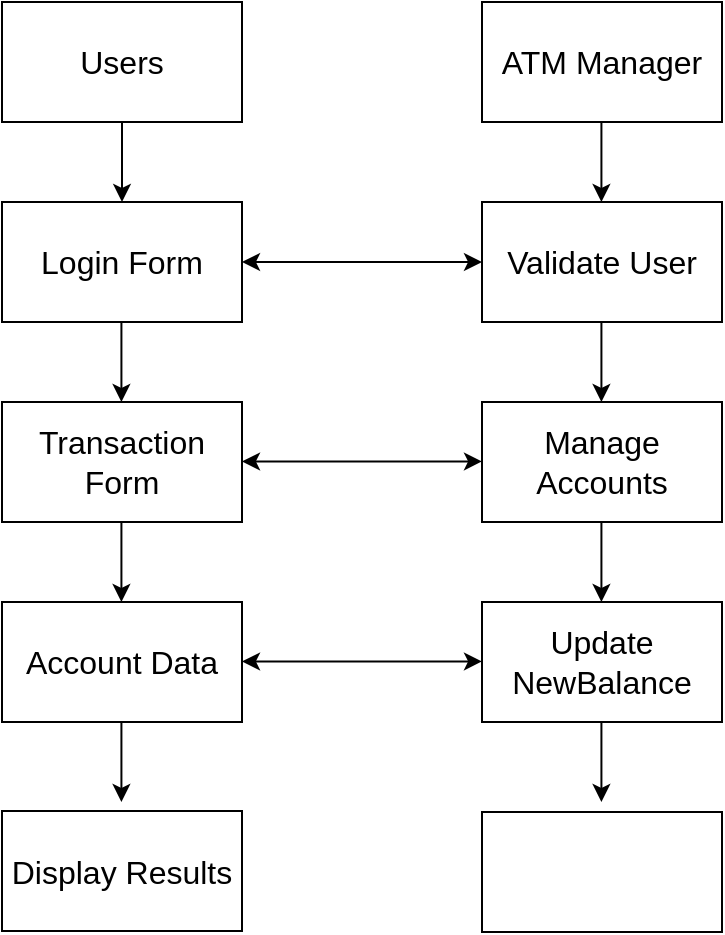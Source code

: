 <mxfile version="24.4.8" type="device">
  <diagram name="第 1 页" id="dXrVgooJHMjQglT5HgRH">
    <mxGraphModel dx="1373" dy="707" grid="1" gridSize="10" guides="1" tooltips="1" connect="1" arrows="1" fold="1" page="1" pageScale="1" pageWidth="827" pageHeight="1169" math="0" shadow="0">
      <root>
        <mxCell id="0" />
        <mxCell id="1" parent="0" />
        <mxCell id="bm20CL4cJ3gk3hjGzm2E-1" value="&lt;font style=&quot;font-size: 16px;&quot;&gt;Users&lt;/font&gt;" style="rounded=0;whiteSpace=wrap;html=1;" vertex="1" parent="1">
          <mxGeometry x="120" y="180" width="120" height="60" as="geometry" />
        </mxCell>
        <mxCell id="bm20CL4cJ3gk3hjGzm2E-2" value="&lt;font style=&quot;font-size: 16px;&quot;&gt;Display Results&lt;/font&gt;" style="rounded=0;whiteSpace=wrap;html=1;" vertex="1" parent="1">
          <mxGeometry x="120" y="584.5" width="120" height="60" as="geometry" />
        </mxCell>
        <mxCell id="bm20CL4cJ3gk3hjGzm2E-3" value="" style="rounded=0;whiteSpace=wrap;html=1;" vertex="1" parent="1">
          <mxGeometry x="360" y="585" width="120" height="60" as="geometry" />
        </mxCell>
        <mxCell id="bm20CL4cJ3gk3hjGzm2E-4" value="&lt;font style=&quot;font-size: 16px;&quot;&gt;Update NewBalance&lt;/font&gt;" style="rounded=0;whiteSpace=wrap;html=1;" vertex="1" parent="1">
          <mxGeometry x="360" y="480" width="120" height="60" as="geometry" />
        </mxCell>
        <mxCell id="bm20CL4cJ3gk3hjGzm2E-5" value="&lt;font style=&quot;font-size: 16px;&quot;&gt;Account Data&lt;/font&gt;" style="rounded=0;whiteSpace=wrap;html=1;" vertex="1" parent="1">
          <mxGeometry x="120" y="480" width="120" height="60" as="geometry" />
        </mxCell>
        <mxCell id="bm20CL4cJ3gk3hjGzm2E-6" value="&lt;font style=&quot;font-size: 16px;&quot;&gt;Manage Accounts&lt;/font&gt;" style="rounded=0;whiteSpace=wrap;html=1;" vertex="1" parent="1">
          <mxGeometry x="360" y="380" width="120" height="60" as="geometry" />
        </mxCell>
        <mxCell id="bm20CL4cJ3gk3hjGzm2E-7" value="&lt;font style=&quot;font-size: 16px;&quot;&gt;Transaction Form&lt;/font&gt;" style="rounded=0;whiteSpace=wrap;html=1;" vertex="1" parent="1">
          <mxGeometry x="120" y="380" width="120" height="60" as="geometry" />
        </mxCell>
        <mxCell id="bm20CL4cJ3gk3hjGzm2E-8" value="&lt;font style=&quot;font-size: 16px;&quot;&gt;Login Form&lt;/font&gt;" style="rounded=0;whiteSpace=wrap;html=1;" vertex="1" parent="1">
          <mxGeometry x="120" y="280" width="120" height="60" as="geometry" />
        </mxCell>
        <mxCell id="bm20CL4cJ3gk3hjGzm2E-9" value="&lt;font style=&quot;font-size: 16px;&quot;&gt;Validate User&lt;/font&gt;" style="rounded=0;whiteSpace=wrap;html=1;" vertex="1" parent="1">
          <mxGeometry x="360" y="280" width="120" height="60" as="geometry" />
        </mxCell>
        <mxCell id="bm20CL4cJ3gk3hjGzm2E-10" value="&lt;font style=&quot;font-size: 16px;&quot;&gt;ATM Manager&lt;/font&gt;" style="rounded=0;whiteSpace=wrap;html=1;" vertex="1" parent="1">
          <mxGeometry x="360" y="180" width="120" height="60" as="geometry" />
        </mxCell>
        <mxCell id="bm20CL4cJ3gk3hjGzm2E-11" value="" style="endArrow=classic;html=1;rounded=0;exitX=0.5;exitY=1;exitDx=0;exitDy=0;entryX=0.5;entryY=0;entryDx=0;entryDy=0;" edge="1" parent="1" source="bm20CL4cJ3gk3hjGzm2E-1" target="bm20CL4cJ3gk3hjGzm2E-8">
          <mxGeometry width="50" height="50" relative="1" as="geometry">
            <mxPoint x="390" y="460" as="sourcePoint" />
            <mxPoint x="440" y="410" as="targetPoint" />
          </mxGeometry>
        </mxCell>
        <mxCell id="bm20CL4cJ3gk3hjGzm2E-12" value="" style="endArrow=classic;html=1;rounded=0;exitX=0.5;exitY=1;exitDx=0;exitDy=0;entryX=0.5;entryY=0;entryDx=0;entryDy=0;" edge="1" parent="1">
          <mxGeometry width="50" height="50" relative="1" as="geometry">
            <mxPoint x="419.71" y="240" as="sourcePoint" />
            <mxPoint x="419.71" y="280" as="targetPoint" />
          </mxGeometry>
        </mxCell>
        <mxCell id="bm20CL4cJ3gk3hjGzm2E-13" value="" style="endArrow=classic;html=1;rounded=0;exitX=0.5;exitY=1;exitDx=0;exitDy=0;entryX=0.5;entryY=0;entryDx=0;entryDy=0;" edge="1" parent="1">
          <mxGeometry width="50" height="50" relative="1" as="geometry">
            <mxPoint x="179.71" y="340" as="sourcePoint" />
            <mxPoint x="179.71" y="380" as="targetPoint" />
          </mxGeometry>
        </mxCell>
        <mxCell id="bm20CL4cJ3gk3hjGzm2E-14" value="" style="endArrow=classic;html=1;rounded=0;exitX=0.5;exitY=1;exitDx=0;exitDy=0;entryX=0.5;entryY=0;entryDx=0;entryDy=0;" edge="1" parent="1">
          <mxGeometry width="50" height="50" relative="1" as="geometry">
            <mxPoint x="419.71" y="340" as="sourcePoint" />
            <mxPoint x="419.71" y="380" as="targetPoint" />
          </mxGeometry>
        </mxCell>
        <mxCell id="bm20CL4cJ3gk3hjGzm2E-15" value="" style="endArrow=classic;html=1;rounded=0;exitX=0.5;exitY=1;exitDx=0;exitDy=0;entryX=0.5;entryY=0;entryDx=0;entryDy=0;" edge="1" parent="1">
          <mxGeometry width="50" height="50" relative="1" as="geometry">
            <mxPoint x="179.71" y="440" as="sourcePoint" />
            <mxPoint x="179.71" y="480" as="targetPoint" />
          </mxGeometry>
        </mxCell>
        <mxCell id="bm20CL4cJ3gk3hjGzm2E-16" value="" style="endArrow=classic;html=1;rounded=0;exitX=0.5;exitY=1;exitDx=0;exitDy=0;entryX=0.5;entryY=0;entryDx=0;entryDy=0;" edge="1" parent="1">
          <mxGeometry width="50" height="50" relative="1" as="geometry">
            <mxPoint x="179.71" y="540" as="sourcePoint" />
            <mxPoint x="179.71" y="580" as="targetPoint" />
          </mxGeometry>
        </mxCell>
        <mxCell id="bm20CL4cJ3gk3hjGzm2E-17" value="" style="endArrow=classic;html=1;rounded=0;exitX=0.5;exitY=1;exitDx=0;exitDy=0;entryX=0.5;entryY=0;entryDx=0;entryDy=0;" edge="1" parent="1">
          <mxGeometry width="50" height="50" relative="1" as="geometry">
            <mxPoint x="419.71" y="540" as="sourcePoint" />
            <mxPoint x="419.71" y="580" as="targetPoint" />
          </mxGeometry>
        </mxCell>
        <mxCell id="bm20CL4cJ3gk3hjGzm2E-18" value="" style="endArrow=classic;html=1;rounded=0;exitX=0.5;exitY=1;exitDx=0;exitDy=0;entryX=0.5;entryY=0;entryDx=0;entryDy=0;" edge="1" parent="1">
          <mxGeometry width="50" height="50" relative="1" as="geometry">
            <mxPoint x="419.71" y="440" as="sourcePoint" />
            <mxPoint x="419.71" y="480" as="targetPoint" />
          </mxGeometry>
        </mxCell>
        <mxCell id="bm20CL4cJ3gk3hjGzm2E-19" value="" style="endArrow=classic;startArrow=classic;html=1;rounded=0;exitX=1;exitY=0.5;exitDx=0;exitDy=0;" edge="1" parent="1" source="bm20CL4cJ3gk3hjGzm2E-8" target="bm20CL4cJ3gk3hjGzm2E-9">
          <mxGeometry width="50" height="50" relative="1" as="geometry">
            <mxPoint x="390" y="400" as="sourcePoint" />
            <mxPoint x="440" y="350" as="targetPoint" />
          </mxGeometry>
        </mxCell>
        <mxCell id="bm20CL4cJ3gk3hjGzm2E-20" value="" style="endArrow=classic;startArrow=classic;html=1;rounded=0;exitX=1;exitY=0.5;exitDx=0;exitDy=0;" edge="1" parent="1">
          <mxGeometry width="50" height="50" relative="1" as="geometry">
            <mxPoint x="240" y="409.71" as="sourcePoint" />
            <mxPoint x="360" y="409.71" as="targetPoint" />
          </mxGeometry>
        </mxCell>
        <mxCell id="bm20CL4cJ3gk3hjGzm2E-21" value="" style="endArrow=classic;startArrow=classic;html=1;rounded=0;exitX=1;exitY=0.5;exitDx=0;exitDy=0;" edge="1" parent="1">
          <mxGeometry width="50" height="50" relative="1" as="geometry">
            <mxPoint x="240" y="509.71" as="sourcePoint" />
            <mxPoint x="360" y="509.71" as="targetPoint" />
          </mxGeometry>
        </mxCell>
      </root>
    </mxGraphModel>
  </diagram>
</mxfile>
